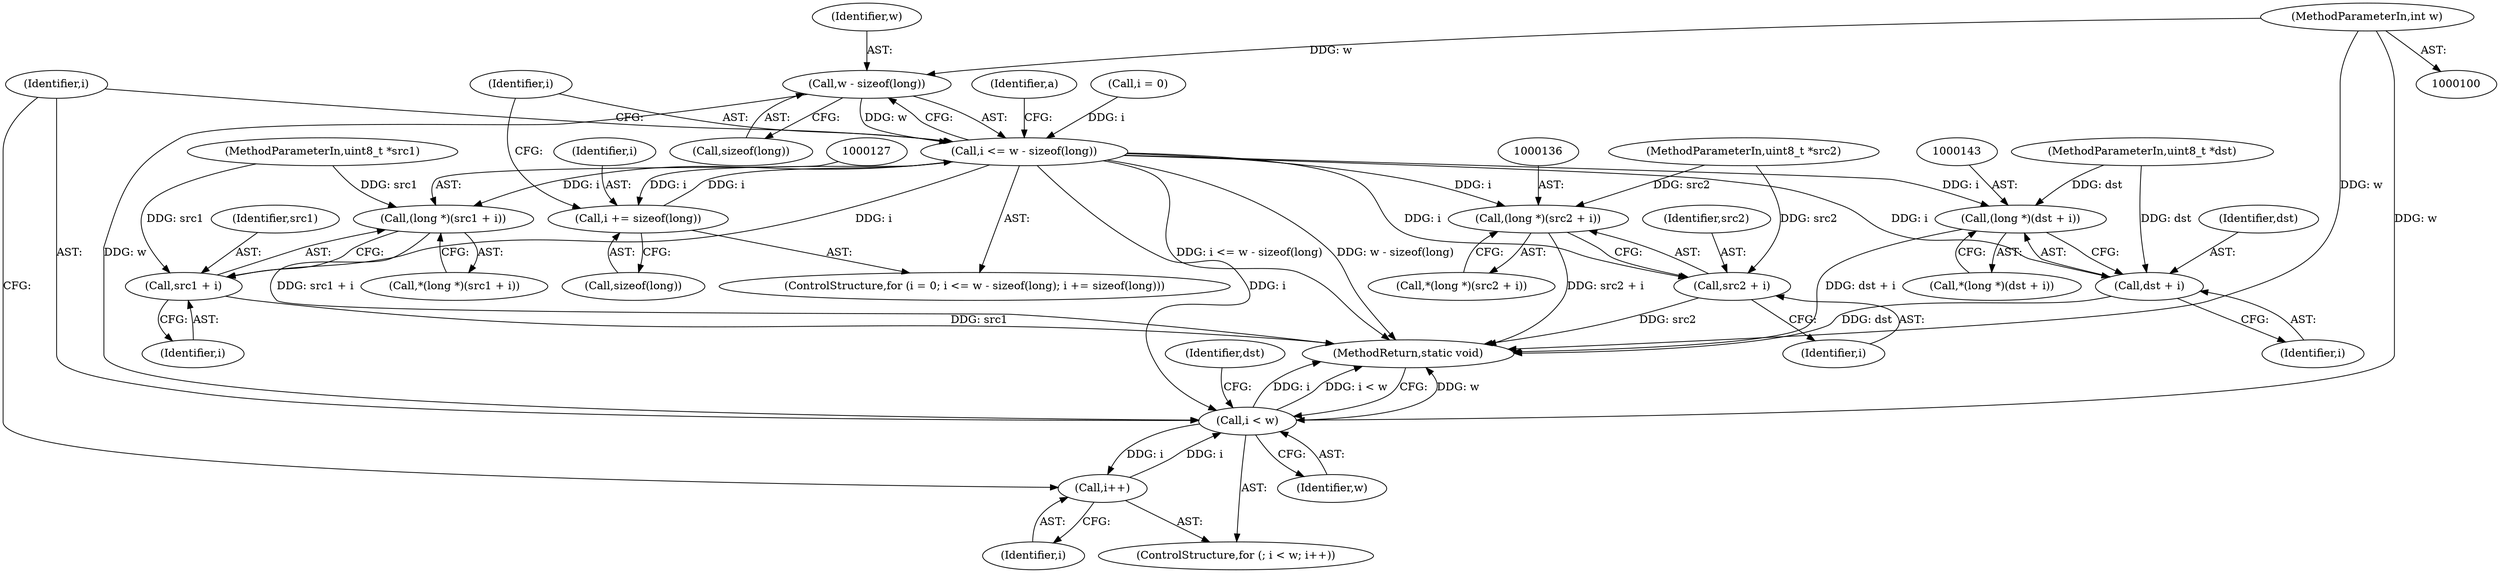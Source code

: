 digraph "1_FFmpeg_86736f59d6a527d8bc807d09b93f971c0fe0bb07@API" {
"1000113" [label="(Call,w - sizeof(long))"];
"1000104" [label="(MethodParameterIn,int w)"];
"1000111" [label="(Call,i <= w - sizeof(long))"];
"1000117" [label="(Call,i += sizeof(long))"];
"1000126" [label="(Call,(long *)(src1 + i))"];
"1000128" [label="(Call,src1 + i)"];
"1000135" [label="(Call,(long *)(src2 + i))"];
"1000137" [label="(Call,src2 + i)"];
"1000142" [label="(Call,(long *)(dst + i))"];
"1000144" [label="(Call,dst + i)"];
"1000161" [label="(Call,i < w)"];
"1000164" [label="(Call,i++)"];
"1000163" [label="(Identifier,w)"];
"1000113" [label="(Call,w - sizeof(long))"];
"1000115" [label="(Call,sizeof(long))"];
"1000126" [label="(Call,(long *)(src1 + i))"];
"1000146" [label="(Identifier,i)"];
"1000108" [label="(Call,i = 0)"];
"1000177" [label="(MethodReturn,static void)"];
"1000144" [label="(Call,dst + i)"];
"1000142" [label="(Call,(long *)(dst + i))"];
"1000118" [label="(Identifier,i)"];
"1000138" [label="(Identifier,src2)"];
"1000141" [label="(Call,*(long *)(dst + i))"];
"1000130" [label="(Identifier,i)"];
"1000162" [label="(Identifier,i)"];
"1000104" [label="(MethodParameterIn,int w)"];
"1000102" [label="(MethodParameterIn,uint8_t *src1)"];
"1000111" [label="(Call,i <= w - sizeof(long))"];
"1000134" [label="(Call,*(long *)(src2 + i))"];
"1000165" [label="(Identifier,i)"];
"1000135" [label="(Call,(long *)(src2 + i))"];
"1000137" [label="(Call,src2 + i)"];
"1000168" [label="(Identifier,dst)"];
"1000125" [label="(Call,*(long *)(src1 + i))"];
"1000107" [label="(ControlStructure,for (i = 0; i <= w - sizeof(long); i += sizeof(long)))"];
"1000114" [label="(Identifier,w)"];
"1000103" [label="(MethodParameterIn,uint8_t *src2)"];
"1000161" [label="(Call,i < w)"];
"1000117" [label="(Call,i += sizeof(long))"];
"1000164" [label="(Call,i++)"];
"1000139" [label="(Identifier,i)"];
"1000129" [label="(Identifier,src1)"];
"1000119" [label="(Call,sizeof(long))"];
"1000145" [label="(Identifier,dst)"];
"1000101" [label="(MethodParameterIn,uint8_t *dst)"];
"1000128" [label="(Call,src1 + i)"];
"1000160" [label="(ControlStructure,for (; i < w; i++))"];
"1000112" [label="(Identifier,i)"];
"1000124" [label="(Identifier,a)"];
"1000113" -> "1000111"  [label="AST: "];
"1000113" -> "1000115"  [label="CFG: "];
"1000114" -> "1000113"  [label="AST: "];
"1000115" -> "1000113"  [label="AST: "];
"1000111" -> "1000113"  [label="CFG: "];
"1000113" -> "1000111"  [label="DDG: w"];
"1000104" -> "1000113"  [label="DDG: w"];
"1000113" -> "1000161"  [label="DDG: w"];
"1000104" -> "1000100"  [label="AST: "];
"1000104" -> "1000177"  [label="DDG: w"];
"1000104" -> "1000161"  [label="DDG: w"];
"1000111" -> "1000107"  [label="AST: "];
"1000112" -> "1000111"  [label="AST: "];
"1000124" -> "1000111"  [label="CFG: "];
"1000162" -> "1000111"  [label="CFG: "];
"1000111" -> "1000177"  [label="DDG: w - sizeof(long)"];
"1000111" -> "1000177"  [label="DDG: i <= w - sizeof(long)"];
"1000117" -> "1000111"  [label="DDG: i"];
"1000108" -> "1000111"  [label="DDG: i"];
"1000111" -> "1000117"  [label="DDG: i"];
"1000111" -> "1000126"  [label="DDG: i"];
"1000111" -> "1000128"  [label="DDG: i"];
"1000111" -> "1000135"  [label="DDG: i"];
"1000111" -> "1000137"  [label="DDG: i"];
"1000111" -> "1000142"  [label="DDG: i"];
"1000111" -> "1000144"  [label="DDG: i"];
"1000111" -> "1000161"  [label="DDG: i"];
"1000117" -> "1000107"  [label="AST: "];
"1000117" -> "1000119"  [label="CFG: "];
"1000118" -> "1000117"  [label="AST: "];
"1000119" -> "1000117"  [label="AST: "];
"1000112" -> "1000117"  [label="CFG: "];
"1000126" -> "1000125"  [label="AST: "];
"1000126" -> "1000128"  [label="CFG: "];
"1000127" -> "1000126"  [label="AST: "];
"1000128" -> "1000126"  [label="AST: "];
"1000125" -> "1000126"  [label="CFG: "];
"1000126" -> "1000177"  [label="DDG: src1 + i"];
"1000102" -> "1000126"  [label="DDG: src1"];
"1000128" -> "1000130"  [label="CFG: "];
"1000129" -> "1000128"  [label="AST: "];
"1000130" -> "1000128"  [label="AST: "];
"1000128" -> "1000177"  [label="DDG: src1"];
"1000102" -> "1000128"  [label="DDG: src1"];
"1000135" -> "1000134"  [label="AST: "];
"1000135" -> "1000137"  [label="CFG: "];
"1000136" -> "1000135"  [label="AST: "];
"1000137" -> "1000135"  [label="AST: "];
"1000134" -> "1000135"  [label="CFG: "];
"1000135" -> "1000177"  [label="DDG: src2 + i"];
"1000103" -> "1000135"  [label="DDG: src2"];
"1000137" -> "1000139"  [label="CFG: "];
"1000138" -> "1000137"  [label="AST: "];
"1000139" -> "1000137"  [label="AST: "];
"1000137" -> "1000177"  [label="DDG: src2"];
"1000103" -> "1000137"  [label="DDG: src2"];
"1000142" -> "1000141"  [label="AST: "];
"1000142" -> "1000144"  [label="CFG: "];
"1000143" -> "1000142"  [label="AST: "];
"1000144" -> "1000142"  [label="AST: "];
"1000141" -> "1000142"  [label="CFG: "];
"1000142" -> "1000177"  [label="DDG: dst + i"];
"1000101" -> "1000142"  [label="DDG: dst"];
"1000144" -> "1000146"  [label="CFG: "];
"1000145" -> "1000144"  [label="AST: "];
"1000146" -> "1000144"  [label="AST: "];
"1000144" -> "1000177"  [label="DDG: dst"];
"1000101" -> "1000144"  [label="DDG: dst"];
"1000161" -> "1000160"  [label="AST: "];
"1000161" -> "1000163"  [label="CFG: "];
"1000162" -> "1000161"  [label="AST: "];
"1000163" -> "1000161"  [label="AST: "];
"1000168" -> "1000161"  [label="CFG: "];
"1000177" -> "1000161"  [label="CFG: "];
"1000161" -> "1000177"  [label="DDG: w"];
"1000161" -> "1000177"  [label="DDG: i"];
"1000161" -> "1000177"  [label="DDG: i < w"];
"1000164" -> "1000161"  [label="DDG: i"];
"1000161" -> "1000164"  [label="DDG: i"];
"1000164" -> "1000160"  [label="AST: "];
"1000164" -> "1000165"  [label="CFG: "];
"1000165" -> "1000164"  [label="AST: "];
"1000162" -> "1000164"  [label="CFG: "];
}
